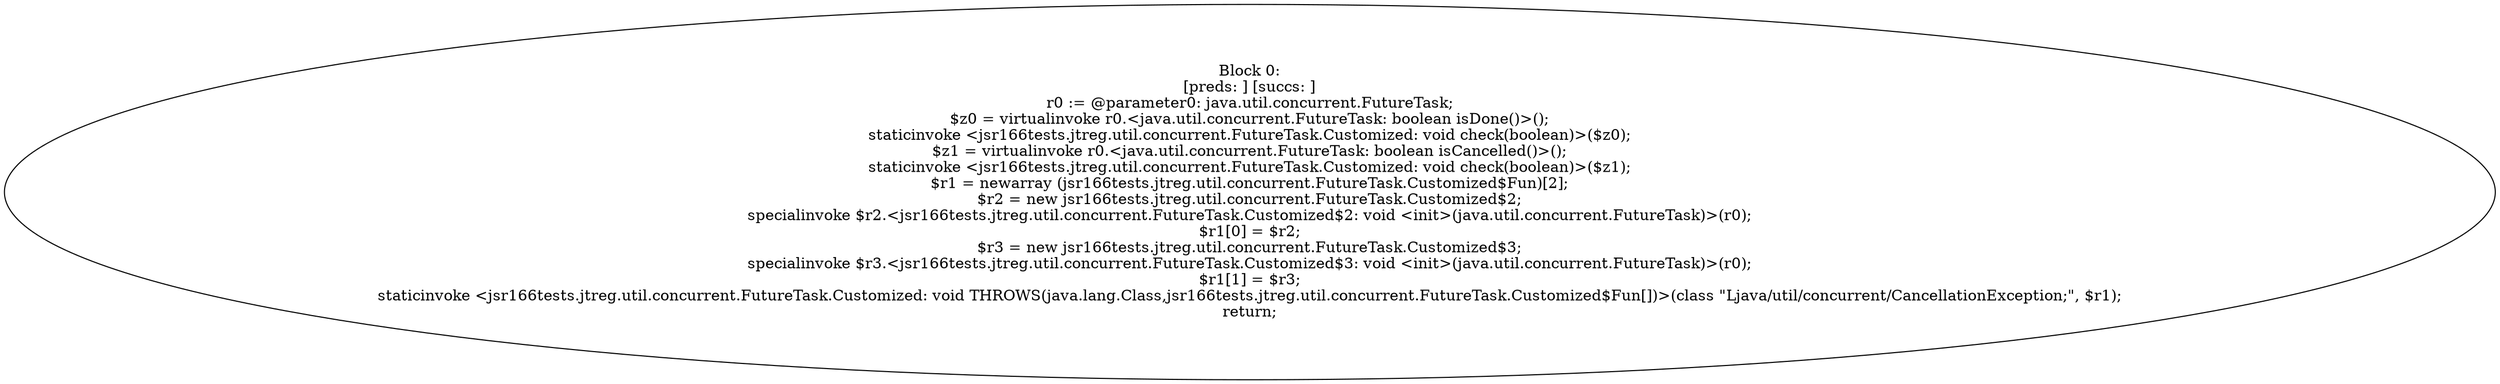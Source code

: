 digraph "unitGraph" {
    "Block 0:
[preds: ] [succs: ]
r0 := @parameter0: java.util.concurrent.FutureTask;
$z0 = virtualinvoke r0.<java.util.concurrent.FutureTask: boolean isDone()>();
staticinvoke <jsr166tests.jtreg.util.concurrent.FutureTask.Customized: void check(boolean)>($z0);
$z1 = virtualinvoke r0.<java.util.concurrent.FutureTask: boolean isCancelled()>();
staticinvoke <jsr166tests.jtreg.util.concurrent.FutureTask.Customized: void check(boolean)>($z1);
$r1 = newarray (jsr166tests.jtreg.util.concurrent.FutureTask.Customized$Fun)[2];
$r2 = new jsr166tests.jtreg.util.concurrent.FutureTask.Customized$2;
specialinvoke $r2.<jsr166tests.jtreg.util.concurrent.FutureTask.Customized$2: void <init>(java.util.concurrent.FutureTask)>(r0);
$r1[0] = $r2;
$r3 = new jsr166tests.jtreg.util.concurrent.FutureTask.Customized$3;
specialinvoke $r3.<jsr166tests.jtreg.util.concurrent.FutureTask.Customized$3: void <init>(java.util.concurrent.FutureTask)>(r0);
$r1[1] = $r3;
staticinvoke <jsr166tests.jtreg.util.concurrent.FutureTask.Customized: void THROWS(java.lang.Class,jsr166tests.jtreg.util.concurrent.FutureTask.Customized$Fun[])>(class \"Ljava/util/concurrent/CancellationException;\", $r1);
return;
"
}
